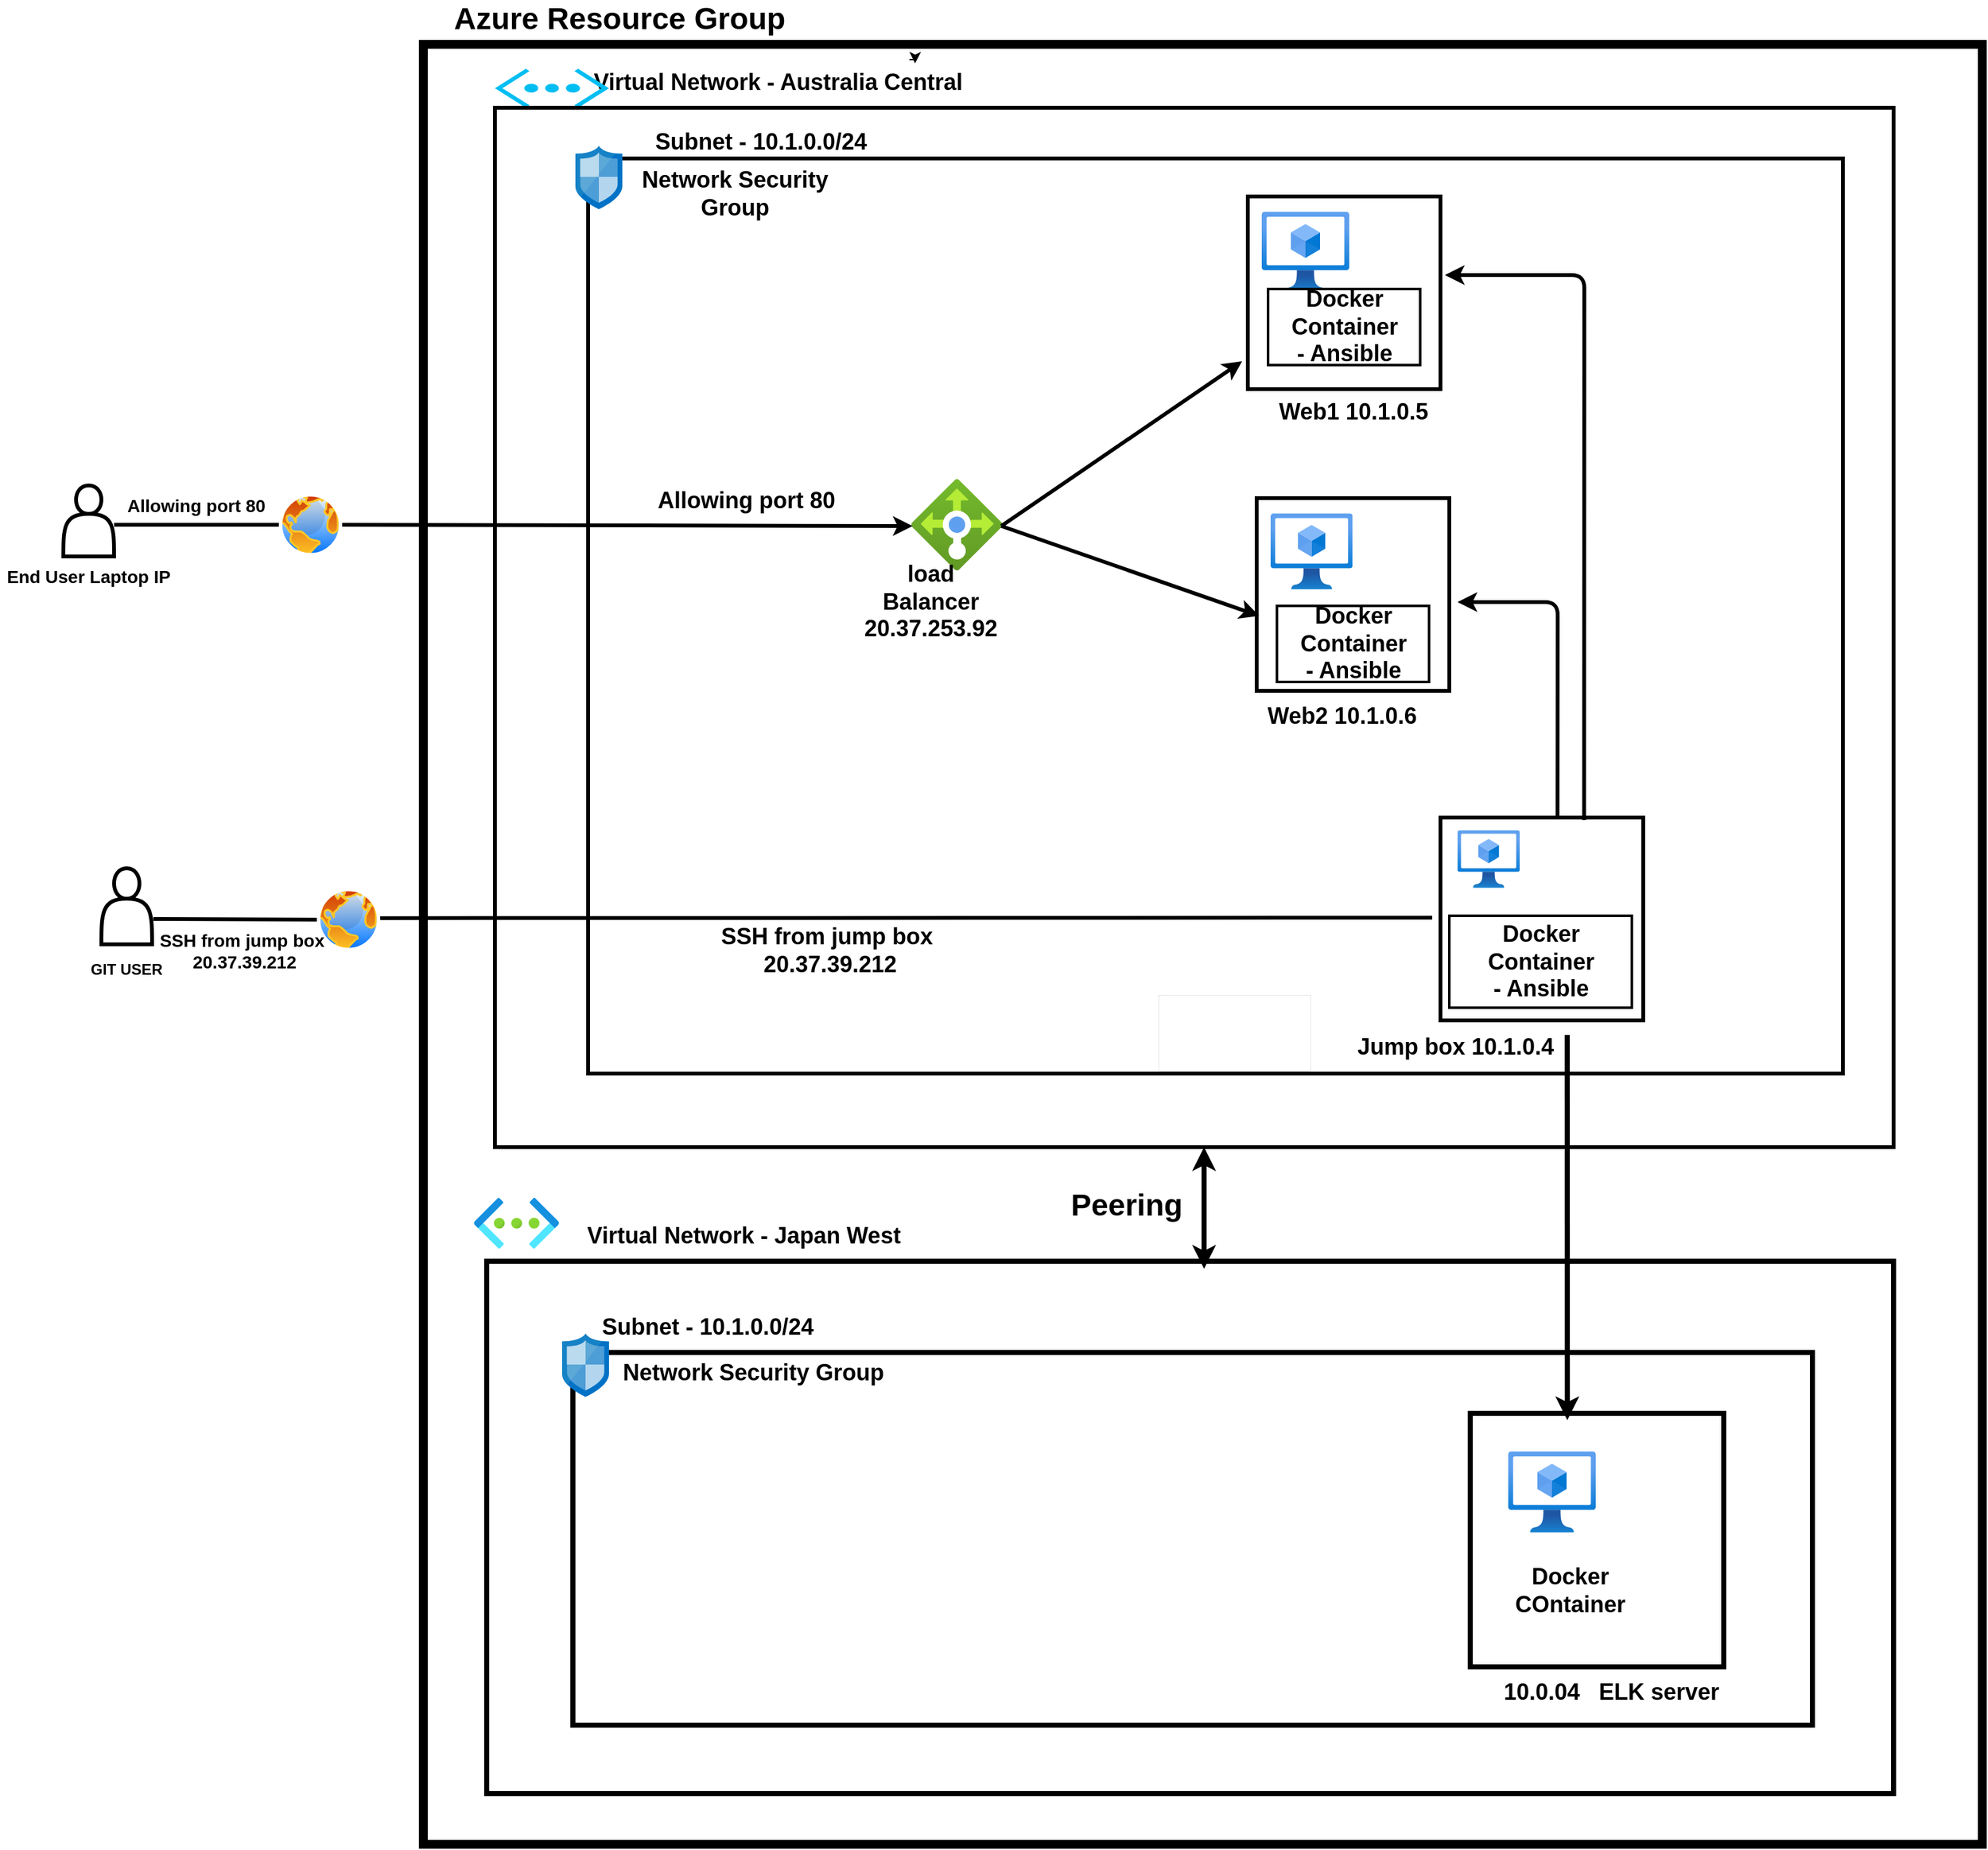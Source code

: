 <mxfile version="15.0.6" type="google"><diagram id="chgn-52ArXFBtXysoTV5" name="Page-1"><mxGraphModel dx="3342" dy="2534" grid="1" gridSize="6" guides="1" tooltips="1" connect="1" arrows="1" fold="1" page="1" pageScale="1" pageWidth="850" pageHeight="1100" math="0" shadow="0"><root><mxCell id="0"/><mxCell id="1" parent="0"/><mxCell id="Kr_lKSfao0Srcy01bpqZ-55" value="" style="rounded=0;whiteSpace=wrap;html=1;strokeWidth=7;" vertex="1" parent="1"><mxGeometry x="-130" y="30" width="1230" height="1420" as="geometry"/></mxCell><mxCell id="Kr_lKSfao0Srcy01bpqZ-2" value="" style="rounded=0;whiteSpace=wrap;html=1;strokeWidth=4;" vertex="1" parent="1"><mxGeometry x="-80" y="990" width="1110" height="420" as="geometry"/></mxCell><mxCell id="Kr_lKSfao0Srcy01bpqZ-57" value="&lt;font style=&quot;font-size: 24px&quot;&gt;&lt;b&gt;Azure Resource Group&lt;/b&gt;&lt;/font&gt;" style="text;html=1;strokeColor=none;fillColor=none;align=center;verticalAlign=middle;whiteSpace=wrap;rounded=0;" vertex="1" parent="1"><mxGeometry x="-120" width="290" height="20" as="geometry"/></mxCell><mxCell id="Kr_lKSfao0Srcy01bpqZ-58" value="&lt;span style=&quot;font-size: 24px&quot;&gt;&lt;b&gt;Peering&lt;/b&gt;&lt;/span&gt;" style="text;html=1;strokeColor=none;fillColor=none;align=center;verticalAlign=middle;whiteSpace=wrap;rounded=0;" vertex="1" parent="1"><mxGeometry x="325" y="936" width="200" height="20" as="geometry"/></mxCell><mxCell id="Kr_lKSfao0Srcy01bpqZ-61" value="&lt;font style=&quot;font-size: 18px&quot;&gt;&lt;b&gt;Virtual Network - Australia Central&lt;/b&gt;&lt;/font&gt;" style="text;html=1;strokeColor=none;fillColor=none;align=center;verticalAlign=middle;whiteSpace=wrap;rounded=0;" vertex="1" parent="1"><mxGeometry y="50" width="300" height="20" as="geometry"/></mxCell><mxCell id="6CLqrYsSXkKdUAQxBS7E-43" style="edgeStyle=orthogonalEdgeStyle;rounded=0;orthogonalLoop=1;jettySize=auto;html=1;entryX=0.308;entryY=-0.083;entryDx=0;entryDy=0;entryPerimeter=0;startArrow=none;" parent="1" edge="1"><mxGeometry x="-464" y="42" as="geometry"><mxPoint x="253.5" y="42" as="sourcePoint"/><mxPoint x="257.96" y="45.02" as="targetPoint"/></mxGeometry></mxCell><mxCell id="tJuc4iNxqsQYKgDTfBlj-56" value="&lt;font style=&quot;font-size: 15px&quot;&gt;&lt;b&gt;Subnet range 10.1.0.0./24&lt;/b&gt;&lt;/font&gt;" style="text;html=1;strokeColor=none;fillColor=none;align=center;verticalAlign=middle;whiteSpace=wrap;rounded=0;" parent="1" vertex="1"><mxGeometry x="80" y="90" width="160" height="20" as="geometry"/></mxCell><mxCell id="tJuc4iNxqsQYKgDTfBlj-57" value="" style="verticalLabelPosition=bottom;html=1;verticalAlign=top;align=center;strokeColor=none;fillColor=#00BEF2;shape=mxgraph.azure.virtual_network;pointerEvents=1;" parent="1" vertex="1"><mxGeometry x="-73.5" y="49.23" width="90" height="30.77" as="geometry"/></mxCell><mxCell id="tJuc4iNxqsQYKgDTfBlj-93" value="" style="rounded=0;whiteSpace=wrap;html=1;fontSize=14;strokeWidth=3;" parent="1" vertex="1"><mxGeometry x="-73.5" y="80" width="1103.5" height="820" as="geometry"/></mxCell><mxCell id="tJuc4iNxqsQYKgDTfBlj-90" value="" style="rounded=0;whiteSpace=wrap;html=1;fontSize=14;strokeWidth=3;" parent="1" vertex="1"><mxGeometry y="120" width="990" height="722" as="geometry"/></mxCell><mxCell id="tJuc4iNxqsQYKgDTfBlj-91" value="" style="aspect=fixed;html=1;points=[];align=center;image;fontSize=12;image=img/lib/mscae/Network_Security_Groups_Classic.svg;strokeWidth=3;" parent="1" vertex="1"><mxGeometry x="-10" y="110" width="37" height="50" as="geometry"/></mxCell><mxCell id="tJuc4iNxqsQYKgDTfBlj-95" value="&lt;font style=&quot;font-size: 18px&quot;&gt;&lt;b&gt;Allowing port 80&lt;/b&gt;&lt;/font&gt;" style="text;html=1;strokeColor=none;fillColor=none;align=center;verticalAlign=middle;whiteSpace=wrap;rounded=0;fontSize=14;" parent="1" vertex="1"><mxGeometry x="50" y="380" width="150" height="20" as="geometry"/></mxCell><mxCell id="tJuc4iNxqsQYKgDTfBlj-97" value="&lt;b&gt;&lt;font style=&quot;font-size: 18px&quot;&gt;Subnet - 10.1.0.0/24&lt;/font&gt;&lt;/b&gt;" style="text;html=1;strokeColor=none;fillColor=none;align=center;verticalAlign=middle;whiteSpace=wrap;rounded=0;fontSize=14;" parent="1" vertex="1"><mxGeometry x="21.5" y="97" width="228.5" height="20" as="geometry"/></mxCell><mxCell id="Kr_lKSfao0Srcy01bpqZ-36" value="" style="whiteSpace=wrap;html=1;aspect=fixed;strokeWidth=4;" vertex="1" parent="1"><mxGeometry x="696" y="1110" width="200" height="200" as="geometry"/></mxCell><mxCell id="Kr_lKSfao0Srcy01bpqZ-37" value="" style="aspect=fixed;html=1;points=[];align=center;image;fontSize=12;image=img/lib/azure2/networking/Virtual_Networks.svg;strokeWidth=4;" vertex="1" parent="1"><mxGeometry x="-90" y="940" width="67" height="40" as="geometry"/></mxCell><mxCell id="Kr_lKSfao0Srcy01bpqZ-38" value="" style="aspect=fixed;html=1;points=[];align=center;image;fontSize=12;image=img/lib/azure2/compute/Virtual_Machines_Classic.svg;strokeWidth=4;" vertex="1" parent="1"><mxGeometry x="726" y="1140" width="69" height="64" as="geometry"/></mxCell><mxCell id="Kr_lKSfao0Srcy01bpqZ-39" value="&lt;font style=&quot;font-size: 18px&quot;&gt;&lt;b&gt;Docker COntainer&lt;/b&gt;&lt;/font&gt;" style="text;html=1;strokeColor=none;fillColor=none;align=center;verticalAlign=middle;whiteSpace=wrap;rounded=0;" vertex="1" parent="1"><mxGeometry x="755" y="1240" width="40" height="20" as="geometry"/></mxCell><mxCell id="Kr_lKSfao0Srcy01bpqZ-40" value="&lt;font style=&quot;font-size: 18px&quot;&gt;&lt;b&gt;10.0.04&amp;nbsp; &amp;nbsp;ELK server&amp;nbsp;&lt;/b&gt;&lt;/font&gt;" style="text;html=1;strokeColor=none;fillColor=none;align=center;verticalAlign=middle;whiteSpace=wrap;rounded=0;fontStyle=0;strokeWidth=0;" vertex="1" parent="1"><mxGeometry x="710" y="1320" width="200" height="20" as="geometry"/></mxCell><mxCell id="Kr_lKSfao0Srcy01bpqZ-49" value="" style="endArrow=classic;html=1;entryX=0.383;entryY=0.027;entryDx=0;entryDy=0;exitX=1;exitY=0.25;exitDx=0;exitDy=0;fontStyle=1;entryPerimeter=0;strokeWidth=4;" edge="1" parent="1" source="gCJ-fffoHuGEOECqL7Kc-27" target="Kr_lKSfao0Srcy01bpqZ-36"><mxGeometry x="-464" y="42" width="50" height="50" as="geometry"><mxPoint x="70" y="990" as="sourcePoint"/><mxPoint x="120" y="940" as="targetPoint"/></mxGeometry></mxCell><mxCell id="Kr_lKSfao0Srcy01bpqZ-60" value="&lt;font style=&quot;font-size: 18px&quot;&gt;&lt;b&gt;Virtual Network - Japan West&lt;/b&gt;&lt;/font&gt;" style="text;html=1;strokeColor=none;fillColor=none;align=center;verticalAlign=middle;whiteSpace=wrap;rounded=0;" vertex="1" parent="1"><mxGeometry x="-36" y="960" width="318" height="20" as="geometry"/></mxCell><mxCell id="6CLqrYsSXkKdUAQxBS7E-18" value="" style="whiteSpace=wrap;html=1;aspect=fixed;strokeWidth=3;" parent="1" vertex="1"><mxGeometry x="672.5" y="640" width="160" height="160" as="geometry"/></mxCell><mxCell id="gCJ-fffoHuGEOECqL7Kc-8" value="" style="aspect=fixed;html=1;points=[];align=center;image;fontSize=12;image=img/lib/azure2/networking/Load_Balancers.svg;" parent="1" vertex="1"><mxGeometry x="255" y="373" width="72" height="72" as="geometry"/></mxCell><mxCell id="gCJ-fffoHuGEOECqL7Kc-20" value="&lt;font style=&quot;font-size: 18px&quot;&gt;&lt;b&gt;load Balancer&lt;br&gt;20.37.253.92&lt;/b&gt;&lt;/font&gt;" style="text;html=1;strokeColor=none;fillColor=none;align=center;verticalAlign=middle;whiteSpace=wrap;rounded=0;fontSize=14;" parent="1" vertex="1"><mxGeometry x="230" y="460" width="81" height="20" as="geometry"/></mxCell><mxCell id="gCJ-fffoHuGEOECqL7Kc-27" value="&lt;font style=&quot;font-size: 18px&quot;&gt;&lt;b&gt;Jump box 10.1.0.4&lt;/b&gt;&lt;/font&gt;" style="text;html=1;strokeColor=none;fillColor=none;align=center;verticalAlign=middle;whiteSpace=wrap;rounded=0;fontSize=14;" parent="1" vertex="1"><mxGeometry x="596" y="802" width="176.5" height="38" as="geometry"/></mxCell><mxCell id="6CLqrYsSXkKdUAQxBS7E-4" value="" style="whiteSpace=wrap;html=1;aspect=fixed;strokeWidth=3;" parent="1" vertex="1"><mxGeometry x="520.5" y="150" width="152" height="152" as="geometry"/></mxCell><mxCell id="gCJ-fffoHuGEOECqL7Kc-14" value="" style="aspect=fixed;html=1;points=[];align=center;image;fontSize=12;image=img/lib/azure2/compute/Virtual_Machines_Classic.svg;" parent="1" vertex="1"><mxGeometry x="531.5" y="162" width="69" height="64" as="geometry"/></mxCell><mxCell id="6CLqrYsSXkKdUAQxBS7E-8" value="" style="aspect=fixed;html=1;points=[];align=center;image;fontSize=12;image=img/lib/azure2/compute/Virtual_Machines_Classic.svg;strokeWidth=3;" parent="1" vertex="1"><mxGeometry x="686" y="650" width="49" height="45.45" as="geometry"/></mxCell><mxCell id="6CLqrYsSXkKdUAQxBS7E-10" value="" style="whiteSpace=wrap;html=1;aspect=fixed;strokeWidth=3;" parent="1" vertex="1"><mxGeometry x="527.5" y="388" width="152" height="152" as="geometry"/></mxCell><mxCell id="6CLqrYsSXkKdUAQxBS7E-11" value="" style="aspect=fixed;html=1;points=[];align=center;image;fontSize=12;image=img/lib/azure2/compute/Virtual_Machines_Classic.svg;" parent="1" vertex="1"><mxGeometry x="538.5" y="400" width="64.69" height="60" as="geometry"/></mxCell><mxCell id="6CLqrYsSXkKdUAQxBS7E-14" value="&lt;b&gt;&lt;font style=&quot;font-size: 18px&quot;&gt;Docker Container&lt;br&gt;- Ansible&lt;/font&gt;&lt;/b&gt;" style="rounded=0;whiteSpace=wrap;html=1;strokeWidth=2;" parent="1" vertex="1"><mxGeometry x="536.5" y="223" width="120" height="60" as="geometry"/></mxCell><mxCell id="6CLqrYsSXkKdUAQxBS7E-15" value="&lt;b&gt;&lt;font style=&quot;font-size: 18px&quot;&gt;Docker Container&lt;br&gt;- Ansible&lt;/font&gt;&lt;/b&gt;" style="rounded=0;whiteSpace=wrap;html=1;strokeWidth=2;" parent="1" vertex="1"><mxGeometry x="543.5" y="473" width="120" height="60" as="geometry"/></mxCell><mxCell id="6CLqrYsSXkKdUAQxBS7E-19" value="&lt;b&gt;&lt;font style=&quot;font-size: 18px&quot;&gt;Docker Container&lt;br&gt;- Ansible&lt;/font&gt;&lt;/b&gt;" style="rounded=0;whiteSpace=wrap;html=1;strokeWidth=2;" parent="1" vertex="1"><mxGeometry x="679.5" y="717.45" width="144" height="72.55" as="geometry"/></mxCell><mxCell id="6CLqrYsSXkKdUAQxBS7E-53" value="" style="shape=actor;whiteSpace=wrap;html=1;strokeWidth=3;" parent="1" vertex="1"><mxGeometry x="-414" y="378" width="40" height="56" as="geometry"/></mxCell><mxCell id="6CLqrYsSXkKdUAQxBS7E-57" value="&lt;b style=&quot;font-size: 14px;&quot;&gt;End User Laptop IP&lt;/b&gt;" style="text;html=1;strokeColor=none;fillColor=none;align=center;verticalAlign=middle;whiteSpace=wrap;rounded=0;fontSize=14;" parent="1" vertex="1"><mxGeometry x="-464" y="440" width="140" height="20" as="geometry"/></mxCell><mxCell id="6CLqrYsSXkKdUAQxBS7E-59" value="" style="endArrow=classic;html=1;startArrow=none;strokeWidth=3;" parent="1" source="tJuc4iNxqsQYKgDTfBlj-75" edge="1"><mxGeometry x="-464" y="150" as="geometry"><mxPoint x="-168.8" y="408.86" as="sourcePoint"/><mxPoint x="256" y="410" as="targetPoint"/></mxGeometry></mxCell><mxCell id="6CLqrYsSXkKdUAQxBS7E-68" value="&lt;b&gt;&lt;font style=&quot;font-size: 18px&quot;&gt;SSH from jump box&amp;nbsp;&lt;br&gt;20.37.39.212&lt;/font&gt;&lt;br style=&quot;font-size: 14px&quot;&gt;&lt;/b&gt;" style="text;html=1;strokeColor=none;fillColor=none;align=center;verticalAlign=middle;whiteSpace=wrap;rounded=0;strokeWidth=3;fontSize=14;" parent="1" vertex="1"><mxGeometry x="46" y="725" width="290" height="40" as="geometry"/></mxCell><mxCell id="6CLqrYsSXkKdUAQxBS7E-74" value="" style="shape=actor;whiteSpace=wrap;html=1;strokeWidth=3;" parent="1" vertex="1"><mxGeometry x="-384" y="680" width="40" height="60" as="geometry"/></mxCell><mxCell id="6CLqrYsSXkKdUAQxBS7E-75" value="&lt;b&gt;GIT USER&lt;/b&gt;" style="text;html=1;strokeColor=none;fillColor=none;align=center;verticalAlign=middle;whiteSpace=wrap;rounded=0;" parent="1" vertex="1"><mxGeometry x="-414" y="750" width="100" height="20" as="geometry"/></mxCell><mxCell id="6CLqrYsSXkKdUAQxBS7E-76" value="" style="endArrow=none;html=1;startArrow=none;startFill=0;endFill=0;strokeWidth=3;" parent="1" edge="1"><mxGeometry x="-464" y="150" as="geometry"><mxPoint x="-174" y="719.33" as="sourcePoint"/><mxPoint x="666" y="719" as="targetPoint"/></mxGeometry></mxCell><mxCell id="tJuc4iNxqsQYKgDTfBlj-11" value="&lt;b&gt;&lt;font style=&quot;font-size: 18px&quot;&gt;Web1 10.1.0.5&lt;/font&gt;&lt;/b&gt;" style="text;html=1;strokeColor=none;fillColor=none;align=center;verticalAlign=middle;whiteSpace=wrap;rounded=0;fontSize=14;" parent="1" vertex="1"><mxGeometry x="519" y="310" width="170" height="20" as="geometry"/></mxCell><mxCell id="tJuc4iNxqsQYKgDTfBlj-21" value="" style="aspect=fixed;perimeter=ellipsePerimeter;html=1;align=center;shadow=0;dashed=0;spacingTop=3;image;image=img/lib/active_directory/internet_globe.svg;" parent="1" vertex="1"><mxGeometry x="-214" y="695.45" width="50" height="50" as="geometry"/></mxCell><mxCell id="tJuc4iNxqsQYKgDTfBlj-22" value="" style="endArrow=none;html=1;startArrow=none;startFill=0;endFill=0;strokeWidth=3;" parent="1" target="tJuc4iNxqsQYKgDTfBlj-21" edge="1"><mxGeometry x="-464" y="150" as="geometry"><mxPoint x="-343" y="720" as="sourcePoint"/><mxPoint x="247" y="720" as="targetPoint"/></mxGeometry></mxCell><mxCell id="tJuc4iNxqsQYKgDTfBlj-44" value="&lt;b style=&quot;font-size: 14px;&quot;&gt;Allowing port 80&lt;/b&gt;" style="text;html=1;strokeColor=none;fillColor=none;align=center;verticalAlign=middle;whiteSpace=wrap;rounded=0;fontSize=14;" parent="1" vertex="1"><mxGeometry x="-374" y="384" width="130" height="20" as="geometry"/></mxCell><mxCell id="tJuc4iNxqsQYKgDTfBlj-69" value="" style="endArrow=classic;html=1;strokeWidth=3;" parent="1" edge="1"><mxGeometry x="-464" y="150" width="50" height="50" as="geometry"><mxPoint x="326" y="410" as="sourcePoint"/><mxPoint x="516" y="280" as="targetPoint"/></mxGeometry></mxCell><mxCell id="tJuc4iNxqsQYKgDTfBlj-70" value="" style="endArrow=classic;html=1;strokeWidth=3;entryX=0.013;entryY=0.611;entryDx=0;entryDy=0;entryPerimeter=0;" parent="1" target="6CLqrYsSXkKdUAQxBS7E-10" edge="1"><mxGeometry x="-464" y="150" width="50" height="50" as="geometry"><mxPoint x="326" y="410" as="sourcePoint"/><mxPoint x="456" y="450" as="targetPoint"/></mxGeometry></mxCell><mxCell id="tJuc4iNxqsQYKgDTfBlj-75" value="" style="aspect=fixed;perimeter=ellipsePerimeter;html=1;align=center;shadow=0;dashed=0;spacingTop=3;image;image=img/lib/active_directory/internet_globe.svg;" parent="1" vertex="1"><mxGeometry x="-244" y="384" width="50" height="50" as="geometry"/></mxCell><mxCell id="tJuc4iNxqsQYKgDTfBlj-77" value="" style="endArrow=none;html=1;strokeWidth=3;entryX=0;entryY=0.5;entryDx=0;entryDy=0;" parent="1" target="tJuc4iNxqsQYKgDTfBlj-75" edge="1"><mxGeometry x="-464" y="150" width="50" height="50" as="geometry"><mxPoint x="-374" y="409" as="sourcePoint"/><mxPoint x="-254" y="410" as="targetPoint"/></mxGeometry></mxCell><mxCell id="tJuc4iNxqsQYKgDTfBlj-81" value="&lt;b&gt;&lt;font style=&quot;font-size: 18px&quot;&gt;Web2 10.1.0.6&lt;/font&gt;&lt;/b&gt;" style="text;html=1;strokeColor=none;fillColor=none;align=center;verticalAlign=middle;whiteSpace=wrap;rounded=0;fontSize=14;" parent="1" vertex="1"><mxGeometry x="518" y="550" width="153.5" height="20" as="geometry"/></mxCell><mxCell id="tJuc4iNxqsQYKgDTfBlj-84" value="" style="endArrow=classic;html=1;strokeWidth=3;" parent="1" edge="1"><mxGeometry x="-464" y="150" width="50" height="50" as="geometry"><mxPoint x="764.83" y="640" as="sourcePoint"/><mxPoint x="686" y="470" as="targetPoint"/><Array as="points"><mxPoint x="765" y="470"/></Array></mxGeometry></mxCell><mxCell id="tJuc4iNxqsQYKgDTfBlj-85" value="" style="endArrow=classic;html=1;strokeWidth=3;" parent="1" edge="1"><mxGeometry x="-464" y="150" width="50" height="50" as="geometry"><mxPoint x="785.83" y="642" as="sourcePoint"/><mxPoint x="676" y="212" as="targetPoint"/><Array as="points"><mxPoint x="786" y="212"/></Array></mxGeometry></mxCell><mxCell id="tJuc4iNxqsQYKgDTfBlj-99" value="&lt;b style=&quot;font-size: 14px;&quot;&gt;SSH from jump box&amp;nbsp;&lt;br style=&quot;font-size: 14px;&quot;&gt;20.37.39.212&lt;br style=&quot;font-size: 14px;&quot;&gt;&lt;/b&gt;" style="text;html=1;strokeColor=none;fillColor=none;align=center;verticalAlign=middle;whiteSpace=wrap;rounded=0;strokeWidth=3;fontSize=14;" parent="1" vertex="1"><mxGeometry x="-356" y="725" width="170" height="40" as="geometry"/></mxCell><mxCell id="Kr_lKSfao0Srcy01bpqZ-66" value="" style="rounded=0;whiteSpace=wrap;html=1;strokeWidth=0;fillColor=none;gradientColor=none;" vertex="1" parent="1"><mxGeometry x="450" y="780" width="120" height="60" as="geometry"/></mxCell><mxCell id="Kr_lKSfao0Srcy01bpqZ-71" value="" style="rounded=0;whiteSpace=wrap;html=1;strokeWidth=4;fillColor=none;gradientColor=none;" vertex="1" parent="1"><mxGeometry x="-12" y="1062" width="978" height="294" as="geometry"/></mxCell><mxCell id="Kr_lKSfao0Srcy01bpqZ-72" value="&lt;b&gt;&lt;font style=&quot;font-size: 18px&quot;&gt;Network Security Group&lt;/font&gt;&lt;/b&gt;" style="text;html=1;strokeColor=none;fillColor=none;align=center;verticalAlign=middle;whiteSpace=wrap;rounded=0;fontSize=14;" vertex="1" parent="1"><mxGeometry x="6" y="1068" width="249" height="20" as="geometry"/></mxCell><mxCell id="Kr_lKSfao0Srcy01bpqZ-73" value="&lt;b&gt;&lt;font style=&quot;font-size: 18px&quot;&gt;Subnet - 10.1.0.0/24&lt;/font&gt;&lt;/b&gt;" style="text;html=1;strokeColor=none;fillColor=none;align=center;verticalAlign=middle;whiteSpace=wrap;rounded=0;fontSize=14;" vertex="1" parent="1"><mxGeometry x="-20.5" y="1032" width="228.5" height="20" as="geometry"/></mxCell><mxCell id="Kr_lKSfao0Srcy01bpqZ-74" value="" style="aspect=fixed;html=1;points=[];align=center;image;fontSize=12;image=img/lib/mscae/Network_Security_Groups_Classic.svg;strokeWidth=3;" vertex="1" parent="1"><mxGeometry x="-20.5" y="1047" width="37" height="50" as="geometry"/></mxCell><mxCell id="Kr_lKSfao0Srcy01bpqZ-76" value="&lt;b&gt;&lt;font style=&quot;font-size: 18px&quot;&gt;Network Security Group&lt;/font&gt;&lt;/b&gt;" style="text;html=1;strokeColor=none;fillColor=none;align=center;verticalAlign=middle;whiteSpace=wrap;rounded=0;fontSize=14;" vertex="1" parent="1"><mxGeometry x="36" y="138" width="160" height="20" as="geometry"/></mxCell><mxCell id="Kr_lKSfao0Srcy01bpqZ-79" value="" style="endArrow=classic;startArrow=classic;html=1;strokeWidth=4;" edge="1" parent="1"><mxGeometry width="50" height="50" relative="1" as="geometry"><mxPoint x="486" y="996" as="sourcePoint"/><mxPoint x="486" y="900" as="targetPoint"/></mxGeometry></mxCell></root></mxGraphModel></diagram></mxfile>